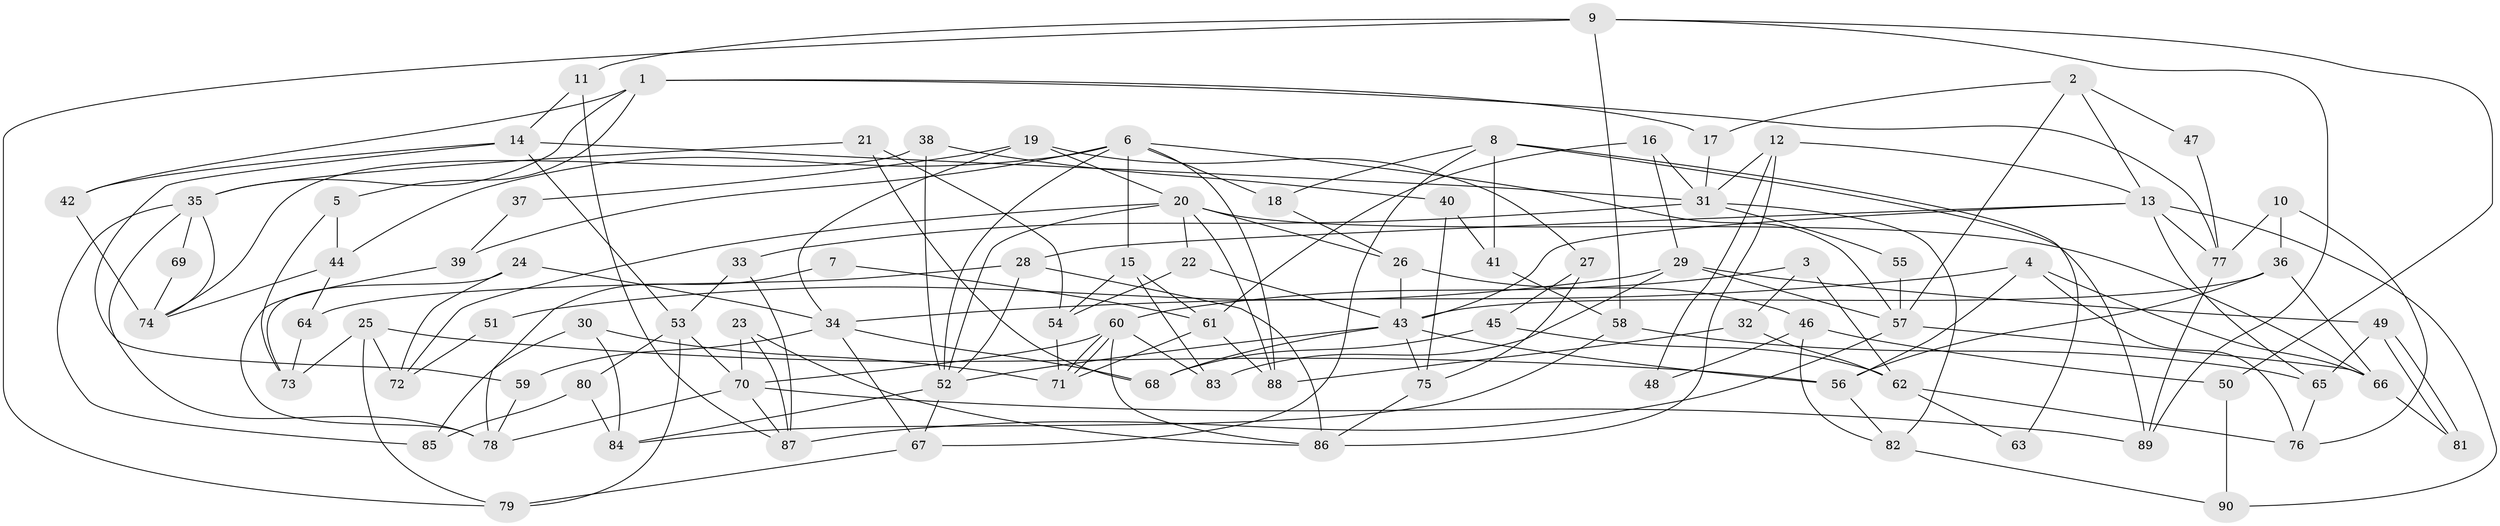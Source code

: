 // Generated by graph-tools (version 1.1) at 2025/02/03/09/25 03:02:07]
// undirected, 90 vertices, 180 edges
graph export_dot {
graph [start="1"]
  node [color=gray90,style=filled];
  1;
  2;
  3;
  4;
  5;
  6;
  7;
  8;
  9;
  10;
  11;
  12;
  13;
  14;
  15;
  16;
  17;
  18;
  19;
  20;
  21;
  22;
  23;
  24;
  25;
  26;
  27;
  28;
  29;
  30;
  31;
  32;
  33;
  34;
  35;
  36;
  37;
  38;
  39;
  40;
  41;
  42;
  43;
  44;
  45;
  46;
  47;
  48;
  49;
  50;
  51;
  52;
  53;
  54;
  55;
  56;
  57;
  58;
  59;
  60;
  61;
  62;
  63;
  64;
  65;
  66;
  67;
  68;
  69;
  70;
  71;
  72;
  73;
  74;
  75;
  76;
  77;
  78;
  79;
  80;
  81;
  82;
  83;
  84;
  85;
  86;
  87;
  88;
  89;
  90;
  1 -- 5;
  1 -- 17;
  1 -- 35;
  1 -- 42;
  1 -- 77;
  2 -- 57;
  2 -- 13;
  2 -- 17;
  2 -- 47;
  3 -- 32;
  3 -- 62;
  3 -- 60;
  4 -- 66;
  4 -- 56;
  4 -- 34;
  4 -- 76;
  5 -- 73;
  5 -- 44;
  6 -- 52;
  6 -- 57;
  6 -- 15;
  6 -- 18;
  6 -- 39;
  6 -- 44;
  6 -- 88;
  7 -- 61;
  7 -- 78;
  8 -- 18;
  8 -- 41;
  8 -- 63;
  8 -- 67;
  8 -- 89;
  9 -- 11;
  9 -- 89;
  9 -- 50;
  9 -- 58;
  9 -- 79;
  10 -- 77;
  10 -- 76;
  10 -- 36;
  11 -- 87;
  11 -- 14;
  12 -- 86;
  12 -- 13;
  12 -- 31;
  12 -- 48;
  13 -- 43;
  13 -- 28;
  13 -- 65;
  13 -- 77;
  13 -- 90;
  14 -- 53;
  14 -- 31;
  14 -- 42;
  14 -- 59;
  15 -- 54;
  15 -- 61;
  15 -- 83;
  16 -- 61;
  16 -- 31;
  16 -- 29;
  17 -- 31;
  18 -- 26;
  19 -- 34;
  19 -- 20;
  19 -- 27;
  19 -- 37;
  20 -- 26;
  20 -- 52;
  20 -- 22;
  20 -- 66;
  20 -- 72;
  20 -- 88;
  21 -- 35;
  21 -- 68;
  21 -- 54;
  22 -- 54;
  22 -- 43;
  23 -- 70;
  23 -- 87;
  23 -- 86;
  24 -- 72;
  24 -- 73;
  24 -- 34;
  25 -- 56;
  25 -- 79;
  25 -- 72;
  25 -- 73;
  26 -- 46;
  26 -- 43;
  27 -- 75;
  27 -- 45;
  28 -- 86;
  28 -- 52;
  28 -- 64;
  29 -- 83;
  29 -- 49;
  29 -- 51;
  29 -- 57;
  30 -- 85;
  30 -- 71;
  30 -- 84;
  31 -- 33;
  31 -- 55;
  31 -- 82;
  32 -- 62;
  32 -- 88;
  33 -- 87;
  33 -- 53;
  34 -- 59;
  34 -- 67;
  34 -- 68;
  35 -- 78;
  35 -- 69;
  35 -- 74;
  35 -- 85;
  36 -- 43;
  36 -- 56;
  36 -- 66;
  37 -- 39;
  38 -- 52;
  38 -- 74;
  38 -- 40;
  39 -- 78;
  40 -- 75;
  40 -- 41;
  41 -- 58;
  42 -- 74;
  43 -- 52;
  43 -- 56;
  43 -- 68;
  43 -- 75;
  44 -- 74;
  44 -- 64;
  45 -- 68;
  45 -- 62;
  46 -- 82;
  46 -- 50;
  46 -- 48;
  47 -- 77;
  49 -- 81;
  49 -- 81;
  49 -- 65;
  50 -- 90;
  51 -- 72;
  52 -- 84;
  52 -- 67;
  53 -- 70;
  53 -- 79;
  53 -- 80;
  54 -- 71;
  55 -- 57;
  56 -- 82;
  57 -- 66;
  57 -- 87;
  58 -- 65;
  58 -- 84;
  59 -- 78;
  60 -- 71;
  60 -- 71;
  60 -- 70;
  60 -- 83;
  60 -- 86;
  61 -- 88;
  61 -- 71;
  62 -- 76;
  62 -- 63;
  64 -- 73;
  65 -- 76;
  66 -- 81;
  67 -- 79;
  69 -- 74;
  70 -- 89;
  70 -- 78;
  70 -- 87;
  75 -- 86;
  77 -- 89;
  80 -- 84;
  80 -- 85;
  82 -- 90;
}
